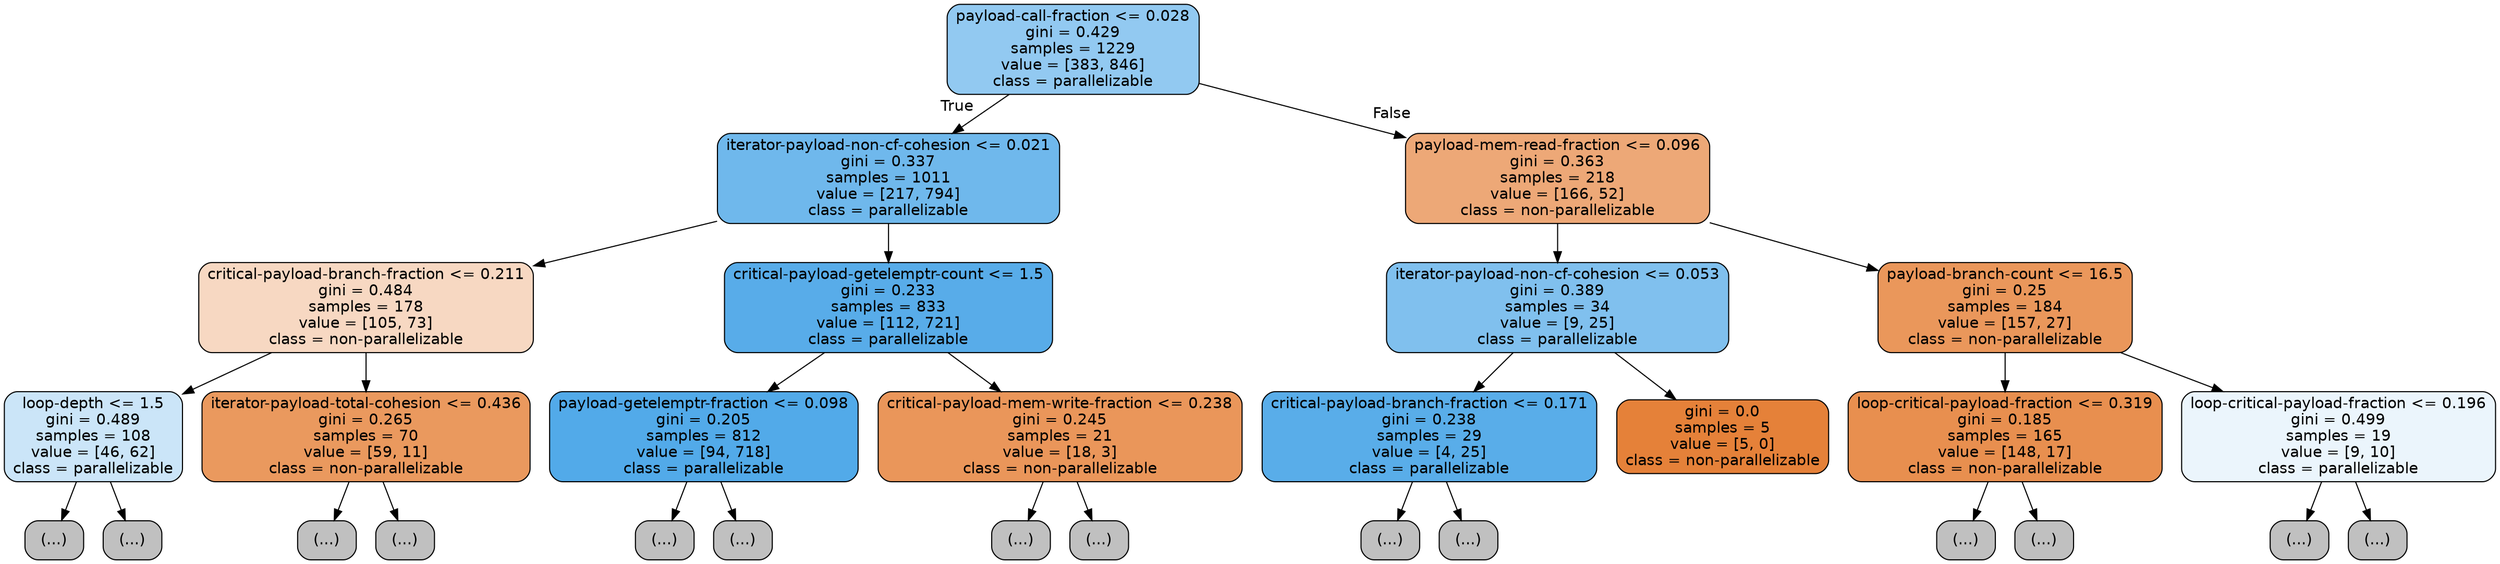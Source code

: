 digraph Tree {
node [shape=box, style="filled, rounded", color="black", fontname=helvetica] ;
edge [fontname=helvetica] ;
0 [label="payload-call-fraction <= 0.028\ngini = 0.429\nsamples = 1229\nvalue = [383, 846]\nclass = parallelizable", fillcolor="#399de58c"] ;
1 [label="iterator-payload-non-cf-cohesion <= 0.021\ngini = 0.337\nsamples = 1011\nvalue = [217, 794]\nclass = parallelizable", fillcolor="#399de5b9"] ;
0 -> 1 [labeldistance=2.5, labelangle=45, headlabel="True"] ;
2 [label="critical-payload-branch-fraction <= 0.211\ngini = 0.484\nsamples = 178\nvalue = [105, 73]\nclass = non-parallelizable", fillcolor="#e581394e"] ;
1 -> 2 ;
3 [label="loop-depth <= 1.5\ngini = 0.489\nsamples = 108\nvalue = [46, 62]\nclass = parallelizable", fillcolor="#399de542"] ;
2 -> 3 ;
4 [label="(...)", fillcolor="#C0C0C0"] ;
3 -> 4 ;
15 [label="(...)", fillcolor="#C0C0C0"] ;
3 -> 15 ;
26 [label="iterator-payload-total-cohesion <= 0.436\ngini = 0.265\nsamples = 70\nvalue = [59, 11]\nclass = non-parallelizable", fillcolor="#e58139cf"] ;
2 -> 26 ;
27 [label="(...)", fillcolor="#C0C0C0"] ;
26 -> 27 ;
44 [label="(...)", fillcolor="#C0C0C0"] ;
26 -> 44 ;
45 [label="critical-payload-getelemptr-count <= 1.5\ngini = 0.233\nsamples = 833\nvalue = [112, 721]\nclass = parallelizable", fillcolor="#399de5d7"] ;
1 -> 45 ;
46 [label="payload-getelemptr-fraction <= 0.098\ngini = 0.205\nsamples = 812\nvalue = [94, 718]\nclass = parallelizable", fillcolor="#399de5de"] ;
45 -> 46 ;
47 [label="(...)", fillcolor="#C0C0C0"] ;
46 -> 47 ;
48 [label="(...)", fillcolor="#C0C0C0"] ;
46 -> 48 ;
169 [label="critical-payload-mem-write-fraction <= 0.238\ngini = 0.245\nsamples = 21\nvalue = [18, 3]\nclass = non-parallelizable", fillcolor="#e58139d4"] ;
45 -> 169 ;
170 [label="(...)", fillcolor="#C0C0C0"] ;
169 -> 170 ;
175 [label="(...)", fillcolor="#C0C0C0"] ;
169 -> 175 ;
176 [label="payload-mem-read-fraction <= 0.096\ngini = 0.363\nsamples = 218\nvalue = [166, 52]\nclass = non-parallelizable", fillcolor="#e58139af"] ;
0 -> 176 [labeldistance=2.5, labelangle=-45, headlabel="False"] ;
177 [label="iterator-payload-non-cf-cohesion <= 0.053\ngini = 0.389\nsamples = 34\nvalue = [9, 25]\nclass = parallelizable", fillcolor="#399de5a3"] ;
176 -> 177 ;
178 [label="critical-payload-branch-fraction <= 0.171\ngini = 0.238\nsamples = 29\nvalue = [4, 25]\nclass = parallelizable", fillcolor="#399de5d6"] ;
177 -> 178 ;
179 [label="(...)", fillcolor="#C0C0C0"] ;
178 -> 179 ;
180 [label="(...)", fillcolor="#C0C0C0"] ;
178 -> 180 ;
183 [label="gini = 0.0\nsamples = 5\nvalue = [5, 0]\nclass = non-parallelizable", fillcolor="#e58139ff"] ;
177 -> 183 ;
184 [label="payload-branch-count <= 16.5\ngini = 0.25\nsamples = 184\nvalue = [157, 27]\nclass = non-parallelizable", fillcolor="#e58139d3"] ;
176 -> 184 ;
185 [label="loop-critical-payload-fraction <= 0.319\ngini = 0.185\nsamples = 165\nvalue = [148, 17]\nclass = non-parallelizable", fillcolor="#e58139e2"] ;
184 -> 185 ;
186 [label="(...)", fillcolor="#C0C0C0"] ;
185 -> 186 ;
209 [label="(...)", fillcolor="#C0C0C0"] ;
185 -> 209 ;
212 [label="loop-critical-payload-fraction <= 0.196\ngini = 0.499\nsamples = 19\nvalue = [9, 10]\nclass = parallelizable", fillcolor="#399de519"] ;
184 -> 212 ;
213 [label="(...)", fillcolor="#C0C0C0"] ;
212 -> 213 ;
218 [label="(...)", fillcolor="#C0C0C0"] ;
212 -> 218 ;
}
